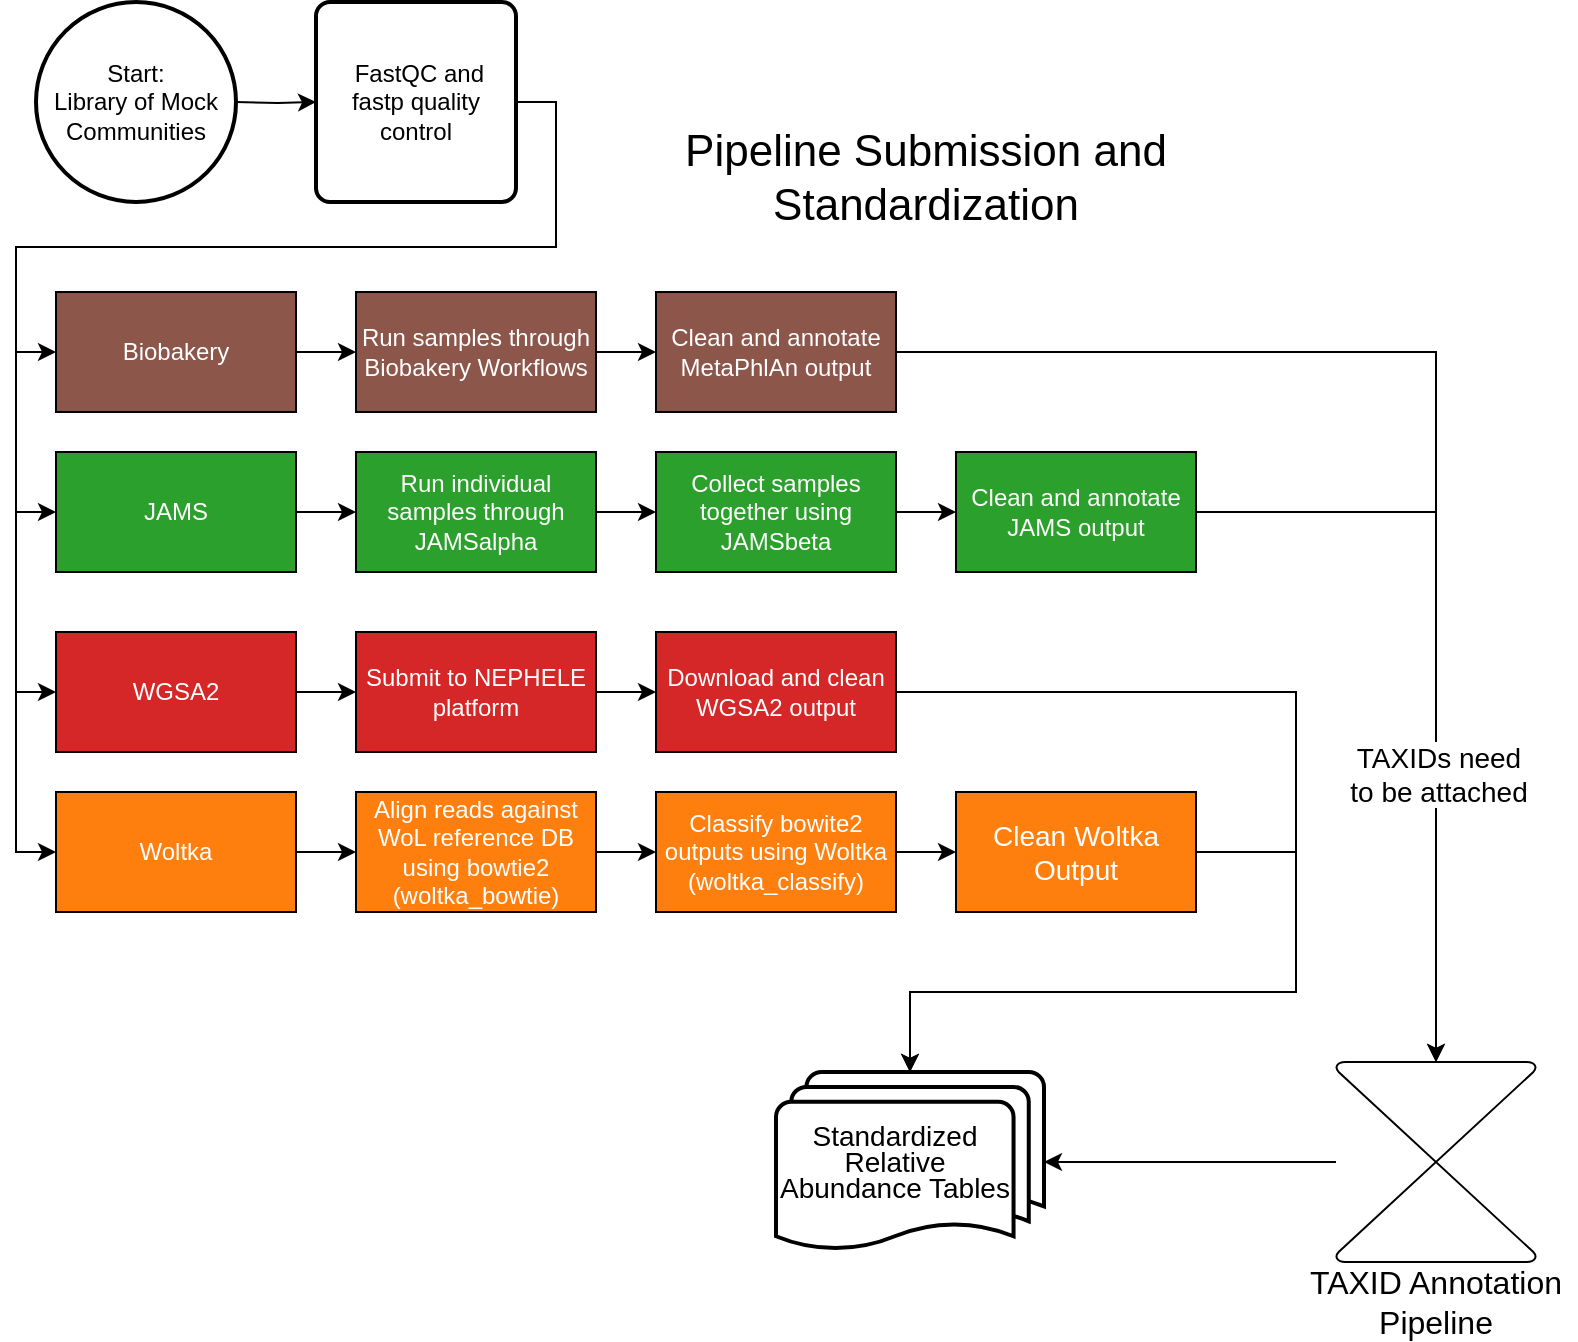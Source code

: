 <mxfile version="20.8.23" type="device" pages="2"><diagram name="Page-1" id="rhg5Hdp7QcY9QAdd4d6P"><mxGraphModel dx="1045" dy="569" grid="1" gridSize="10" guides="1" tooltips="1" connect="1" arrows="1" fold="1" page="1" pageScale="1" pageWidth="850" pageHeight="1100" background="none" math="0" shadow="0"><root><mxCell id="0"/><mxCell id="1" parent="0"/><mxCell id="zeYX0ZnjLrBASg3mVUzb-3" style="edgeStyle=orthogonalEdgeStyle;rounded=0;orthogonalLoop=1;jettySize=auto;html=1;exitX=1;exitY=0.5;exitDx=0;exitDy=0;exitPerimeter=0;entryX=0;entryY=0.5;entryDx=0;entryDy=0;" parent="1" target="zeYX0ZnjLrBASg3mVUzb-2" edge="1"><mxGeometry relative="1" as="geometry"><mxPoint x="130" y="65" as="sourcePoint"/></mxGeometry></mxCell><mxCell id="zeYX0ZnjLrBASg3mVUzb-91" style="edgeStyle=orthogonalEdgeStyle;rounded=0;orthogonalLoop=1;jettySize=auto;html=1;exitX=1;exitY=0.5;exitDx=0;exitDy=0;entryX=0;entryY=0.5;entryDx=0;entryDy=0;fontSize=22;" parent="1" source="zeYX0ZnjLrBASg3mVUzb-2" target="zeYX0ZnjLrBASg3mVUzb-8" edge="1"><mxGeometry relative="1" as="geometry"/></mxCell><mxCell id="zeYX0ZnjLrBASg3mVUzb-2" value="&amp;nbsp;FastQC and &lt;br&gt;fastp quality control" style="rounded=1;whiteSpace=wrap;html=1;absoluteArcSize=1;arcSize=14;strokeWidth=2;" parent="1" vertex="1"><mxGeometry x="170" y="15" width="100" height="100" as="geometry"/></mxCell><mxCell id="zeYX0ZnjLrBASg3mVUzb-22" style="edgeStyle=orthogonalEdgeStyle;rounded=0;orthogonalLoop=1;jettySize=auto;html=1;exitX=1;exitY=0.5;exitDx=0;exitDy=0;entryX=0;entryY=0.5;entryDx=0;entryDy=0;" parent="1" source="zeYX0ZnjLrBASg3mVUzb-8" target="zeYX0ZnjLrBASg3mVUzb-21" edge="1"><mxGeometry relative="1" as="geometry"/></mxCell><mxCell id="zeYX0ZnjLrBASg3mVUzb-8" value="&lt;font color=&quot;#ffffff&quot;&gt;Biobakery&lt;/font&gt;" style="rounded=0;whiteSpace=wrap;html=1;fillColor=#8c564b;" parent="1" vertex="1"><mxGeometry x="40" y="160" width="120" height="60" as="geometry"/></mxCell><mxCell id="zeYX0ZnjLrBASg3mVUzb-73" style="edgeStyle=orthogonalEdgeStyle;rounded=0;orthogonalLoop=1;jettySize=auto;html=1;exitX=1;exitY=0.5;exitDx=0;exitDy=0;entryX=0;entryY=0.5;entryDx=0;entryDy=0;fontSize=8;" parent="1" source="zeYX0ZnjLrBASg3mVUzb-9" target="zeYX0ZnjLrBASg3mVUzb-23" edge="1"><mxGeometry relative="1" as="geometry"/></mxCell><mxCell id="zeYX0ZnjLrBASg3mVUzb-9" value="&lt;font color=&quot;#ffffff&quot;&gt;JAMS&lt;/font&gt;" style="rounded=0;whiteSpace=wrap;html=1;labelBackgroundColor=none;fillColor=#2CA02C;" parent="1" vertex="1"><mxGeometry x="40" y="240" width="120" height="60" as="geometry"/></mxCell><mxCell id="zeYX0ZnjLrBASg3mVUzb-27" style="edgeStyle=orthogonalEdgeStyle;rounded=0;orthogonalLoop=1;jettySize=auto;html=1;exitX=1;exitY=0.5;exitDx=0;exitDy=0;entryX=0;entryY=0.5;entryDx=0;entryDy=0;" parent="1" source="zeYX0ZnjLrBASg3mVUzb-11" edge="1"><mxGeometry relative="1" as="geometry"><mxPoint x="190" y="360" as="targetPoint"/></mxGeometry></mxCell><mxCell id="zeYX0ZnjLrBASg3mVUzb-11" value="WGSA2" style="rounded=0;whiteSpace=wrap;html=1;labelBackgroundColor=none;fillColor=#d62728;fontColor=#FFFFFF;" parent="1" vertex="1"><mxGeometry x="40" y="330" width="120" height="60" as="geometry"/></mxCell><mxCell id="zeYX0ZnjLrBASg3mVUzb-66" style="edgeStyle=orthogonalEdgeStyle;rounded=0;orthogonalLoop=1;jettySize=auto;html=1;exitX=1;exitY=0.5;exitDx=0;exitDy=0;entryX=0;entryY=0.5;entryDx=0;entryDy=0;fontSize=16;" parent="1" source="zeYX0ZnjLrBASg3mVUzb-12" target="zeYX0ZnjLrBASg3mVUzb-28" edge="1"><mxGeometry relative="1" as="geometry"/></mxCell><mxCell id="zeYX0ZnjLrBASg3mVUzb-12" value="Woltka" style="rounded=0;whiteSpace=wrap;html=1;fillColor=#ff7f0e;fontColor=#FFFFFF;" parent="1" vertex="1"><mxGeometry x="40" y="410" width="120" height="60" as="geometry"/></mxCell><mxCell id="zeYX0ZnjLrBASg3mVUzb-60" style="edgeStyle=orthogonalEdgeStyle;rounded=0;orthogonalLoop=1;jettySize=auto;html=1;exitX=1;exitY=0.5;exitDx=0;exitDy=0;entryX=0;entryY=0.5;entryDx=0;entryDy=0;fontSize=16;" parent="1" source="zeYX0ZnjLrBASg3mVUzb-21" target="zeYX0ZnjLrBASg3mVUzb-59" edge="1"><mxGeometry relative="1" as="geometry"/></mxCell><mxCell id="zeYX0ZnjLrBASg3mVUzb-21" value="&lt;font color=&quot;#ffffff&quot;&gt;Run samples through Biobakery Workflows&lt;/font&gt;" style="rounded=0;whiteSpace=wrap;html=1;fillColor=#8c564b;" parent="1" vertex="1"><mxGeometry x="190" y="160" width="120" height="60" as="geometry"/></mxCell><mxCell id="zeYX0ZnjLrBASg3mVUzb-74" style="edgeStyle=orthogonalEdgeStyle;rounded=0;orthogonalLoop=1;jettySize=auto;html=1;exitX=1;exitY=0.5;exitDx=0;exitDy=0;entryX=0;entryY=0.5;entryDx=0;entryDy=0;fontSize=8;" parent="1" source="zeYX0ZnjLrBASg3mVUzb-23" target="zeYX0ZnjLrBASg3mVUzb-43" edge="1"><mxGeometry relative="1" as="geometry"/></mxCell><mxCell id="zeYX0ZnjLrBASg3mVUzb-23" value="&lt;font color=&quot;#ffffff&quot;&gt;Run individual samples through JAMSalpha&lt;/font&gt;" style="rounded=0;whiteSpace=wrap;html=1;fillColor=#2CA02C;" parent="1" vertex="1"><mxGeometry x="190" y="240" width="120" height="60" as="geometry"/></mxCell><mxCell id="zeYX0ZnjLrBASg3mVUzb-67" style="edgeStyle=orthogonalEdgeStyle;rounded=0;orthogonalLoop=1;jettySize=auto;html=1;exitX=1;exitY=0.5;exitDx=0;exitDy=0;entryX=0;entryY=0.5;entryDx=0;entryDy=0;fontSize=16;" parent="1" source="zeYX0ZnjLrBASg3mVUzb-28" target="zeYX0ZnjLrBASg3mVUzb-29" edge="1"><mxGeometry relative="1" as="geometry"/></mxCell><mxCell id="zeYX0ZnjLrBASg3mVUzb-28" value="Align reads against WoL reference DB using bowtie2 (woltka_bowtie)" style="rounded=0;whiteSpace=wrap;html=1;fillColor=#ff7f0e;fontColor=#FFFFFF;" parent="1" vertex="1"><mxGeometry x="190" y="410" width="120" height="60" as="geometry"/></mxCell><mxCell id="zeYX0ZnjLrBASg3mVUzb-68" style="edgeStyle=orthogonalEdgeStyle;rounded=0;orthogonalLoop=1;jettySize=auto;html=1;exitX=1;exitY=0.5;exitDx=0;exitDy=0;fontSize=16;" parent="1" source="zeYX0ZnjLrBASg3mVUzb-29" target="zeYX0ZnjLrBASg3mVUzb-32" edge="1"><mxGeometry relative="1" as="geometry"/></mxCell><mxCell id="zeYX0ZnjLrBASg3mVUzb-29" value="Classify bowite2 outputs using Woltka (woltka_classify)" style="rounded=0;whiteSpace=wrap;html=1;fillColor=#ff7f0e;fontColor=#FFFFFF;" parent="1" vertex="1"><mxGeometry x="340" y="410" width="120" height="60" as="geometry"/></mxCell><mxCell id="8lfUh2ETlDePYCCDO52h-2" style="edgeStyle=orthogonalEdgeStyle;rounded=0;orthogonalLoop=1;jettySize=auto;html=1;exitX=1;exitY=0.5;exitDx=0;exitDy=0;entryX=0.5;entryY=0;entryDx=0;entryDy=0;entryPerimeter=0;fontFamily=Courier New;fontSize=10;" parent="1" source="zeYX0ZnjLrBASg3mVUzb-32" target="zeYX0ZnjLrBASg3mVUzb-98" edge="1"><mxGeometry relative="1" as="geometry"><Array as="points"><mxPoint x="660" y="440"/><mxPoint x="660" y="510"/><mxPoint x="467" y="510"/></Array></mxGeometry></mxCell><mxCell id="zeYX0ZnjLrBASg3mVUzb-32" value="&lt;font style=&quot;font-size: 14px;&quot;&gt;Clean Woltka Output&lt;/font&gt;" style="rounded=0;whiteSpace=wrap;html=1;fillColor=#ff7f0e;fontColor=#FFFFFF;" parent="1" vertex="1"><mxGeometry x="490" y="410" width="120" height="60" as="geometry"/></mxCell><mxCell id="zeYX0ZnjLrBASg3mVUzb-99" style="edgeStyle=orthogonalEdgeStyle;rounded=0;orthogonalLoop=1;jettySize=auto;html=1;entryX=1;entryY=0.5;entryDx=0;entryDy=0;entryPerimeter=0;fontSize=12;" parent="1" source="zeYX0ZnjLrBASg3mVUzb-34" target="zeYX0ZnjLrBASg3mVUzb-98" edge="1"><mxGeometry relative="1" as="geometry"/></mxCell><mxCell id="zeYX0ZnjLrBASg3mVUzb-34" value="" style="verticalLabelPosition=bottom;verticalAlign=top;html=1;shape=mxgraph.flowchart.collate;" parent="1" vertex="1"><mxGeometry x="680" y="545" width="100" height="100" as="geometry"/></mxCell><mxCell id="zeYX0ZnjLrBASg3mVUzb-40" value="TAXID Annotation Pipeline" style="text;html=1;strokeColor=none;fillColor=none;align=center;verticalAlign=middle;whiteSpace=wrap;rounded=0;rotation=0;fontSize=16;" parent="1" vertex="1"><mxGeometry x="660" y="650" width="140" height="30" as="geometry"/></mxCell><mxCell id="zeYX0ZnjLrBASg3mVUzb-75" style="edgeStyle=orthogonalEdgeStyle;rounded=0;orthogonalLoop=1;jettySize=auto;html=1;exitX=1;exitY=0.5;exitDx=0;exitDy=0;entryX=0;entryY=0.5;entryDx=0;entryDy=0;fontSize=8;" parent="1" source="zeYX0ZnjLrBASg3mVUzb-43" target="zeYX0ZnjLrBASg3mVUzb-44" edge="1"><mxGeometry relative="1" as="geometry"/></mxCell><mxCell id="zeYX0ZnjLrBASg3mVUzb-43" value="&lt;font color=&quot;#ffffff&quot;&gt;Collect samples together using JAMSbeta&lt;/font&gt;" style="rounded=0;whiteSpace=wrap;html=1;fillColor=#2CA02C;" parent="1" vertex="1"><mxGeometry x="340" y="240" width="120" height="60" as="geometry"/></mxCell><mxCell id="zeYX0ZnjLrBASg3mVUzb-88" style="edgeStyle=orthogonalEdgeStyle;rounded=0;orthogonalLoop=1;jettySize=auto;html=1;exitX=1;exitY=0.5;exitDx=0;exitDy=0;entryX=0.5;entryY=0;entryDx=0;entryDy=0;entryPerimeter=0;fontSize=22;" parent="1" source="zeYX0ZnjLrBASg3mVUzb-44" target="zeYX0ZnjLrBASg3mVUzb-34" edge="1"><mxGeometry relative="1" as="geometry"/></mxCell><mxCell id="zeYX0ZnjLrBASg3mVUzb-44" value="Clean and annotate JAMS output" style="rounded=0;whiteSpace=wrap;html=1;fillColor=#2CA02C;fontColor=#FFFFFF;" parent="1" vertex="1"><mxGeometry x="490" y="240" width="120" height="60" as="geometry"/></mxCell><mxCell id="zeYX0ZnjLrBASg3mVUzb-58" style="edgeStyle=orthogonalEdgeStyle;rounded=0;orthogonalLoop=1;jettySize=auto;html=1;exitX=1;exitY=0.5;exitDx=0;exitDy=0;entryX=0;entryY=0.5;entryDx=0;entryDy=0;fontSize=16;" parent="1" source="zeYX0ZnjLrBASg3mVUzb-56" target="zeYX0ZnjLrBASg3mVUzb-57" edge="1"><mxGeometry relative="1" as="geometry"/></mxCell><mxCell id="zeYX0ZnjLrBASg3mVUzb-56" value="Submit to NEPHELE platform" style="rounded=0;whiteSpace=wrap;html=1;labelBackgroundColor=none;fillColor=#d62728;fontColor=#FFFFFF;" parent="1" vertex="1"><mxGeometry x="190" y="330" width="120" height="60" as="geometry"/></mxCell><mxCell id="8lfUh2ETlDePYCCDO52h-1" style="edgeStyle=orthogonalEdgeStyle;rounded=0;orthogonalLoop=1;jettySize=auto;html=1;exitX=1;exitY=0.5;exitDx=0;exitDy=0;entryX=0.5;entryY=0;entryDx=0;entryDy=0;entryPerimeter=0;fontFamily=Courier New;fontSize=10;" parent="1" source="zeYX0ZnjLrBASg3mVUzb-57" target="zeYX0ZnjLrBASg3mVUzb-98" edge="1"><mxGeometry relative="1" as="geometry"><Array as="points"><mxPoint x="660" y="360"/><mxPoint x="660" y="510"/><mxPoint x="467" y="510"/></Array></mxGeometry></mxCell><mxCell id="zeYX0ZnjLrBASg3mVUzb-57" value="Download and clean WGSA2 output" style="rounded=0;whiteSpace=wrap;html=1;labelBackgroundColor=none;fillColor=#d62728;fontColor=#FFFFFF;" parent="1" vertex="1"><mxGeometry x="340" y="330" width="120" height="60" as="geometry"/></mxCell><mxCell id="zeYX0ZnjLrBASg3mVUzb-89" style="edgeStyle=orthogonalEdgeStyle;rounded=0;orthogonalLoop=1;jettySize=auto;html=1;exitX=1;exitY=0.5;exitDx=0;exitDy=0;entryX=0.5;entryY=0;entryDx=0;entryDy=0;entryPerimeter=0;fontSize=22;" parent="1" source="zeYX0ZnjLrBASg3mVUzb-59" target="zeYX0ZnjLrBASg3mVUzb-34" edge="1"><mxGeometry relative="1" as="geometry"/></mxCell><mxCell id="aVs3qz32_h0Fx7GUNiRG-1" value="&lt;font color=&quot;#000000&quot;&gt;TAXIDs need&lt;br&gt;to be attached&lt;/font&gt;" style="edgeLabel;html=1;align=center;verticalAlign=middle;resizable=0;points=[];fontSize=14;fontColor=#FFFFFF;" vertex="1" connectable="0" parent="zeYX0ZnjLrBASg3mVUzb-89"><mxGeometry x="0.539" y="1" relative="1" as="geometry"><mxPoint as="offset"/></mxGeometry></mxCell><mxCell id="zeYX0ZnjLrBASg3mVUzb-59" value="&lt;font color=&quot;#ffffff&quot;&gt;Clean and annotate MetaPhlAn output&lt;/font&gt;" style="rounded=0;whiteSpace=wrap;html=1;fillColor=#8c564b;" parent="1" vertex="1"><mxGeometry x="340" y="160" width="120" height="60" as="geometry"/></mxCell><mxCell id="zeYX0ZnjLrBASg3mVUzb-78" value="&lt;font style=&quot;font-size: 22px;&quot;&gt;Pipeline Submission and Standardization&lt;/font&gt;" style="text;html=1;strokeColor=none;fillColor=none;align=center;verticalAlign=middle;whiteSpace=wrap;rounded=0;rotation=0;fontSize=16;" parent="1" vertex="1"><mxGeometry x="290" y="90" width="370" height="25" as="geometry"/></mxCell><mxCell id="zeYX0ZnjLrBASg3mVUzb-94" style="edgeStyle=orthogonalEdgeStyle;rounded=0;orthogonalLoop=1;jettySize=auto;html=1;entryX=0;entryY=0.5;entryDx=0;entryDy=0;fontSize=22;" parent="1" target="zeYX0ZnjLrBASg3mVUzb-12" edge="1"><mxGeometry relative="1" as="geometry"><mxPoint x="20" y="140" as="sourcePoint"/><mxPoint x="20" y="365" as="targetPoint"/><Array as="points"><mxPoint x="20" y="440"/></Array></mxGeometry></mxCell><mxCell id="zeYX0ZnjLrBASg3mVUzb-95" style="edgeStyle=orthogonalEdgeStyle;rounded=0;orthogonalLoop=1;jettySize=auto;html=1;entryX=0;entryY=0.5;entryDx=0;entryDy=0;fontSize=22;" parent="1" target="zeYX0ZnjLrBASg3mVUzb-9" edge="1"><mxGeometry relative="1" as="geometry"><mxPoint x="20" y="270" as="sourcePoint"/><mxPoint x="50" y="450" as="targetPoint"/><Array as="points"><mxPoint x="30" y="270"/><mxPoint x="30" y="270"/></Array></mxGeometry></mxCell><mxCell id="zeYX0ZnjLrBASg3mVUzb-96" style="edgeStyle=orthogonalEdgeStyle;rounded=0;orthogonalLoop=1;jettySize=auto;html=1;entryX=0;entryY=0.5;entryDx=0;entryDy=0;fontSize=22;" parent="1" target="zeYX0ZnjLrBASg3mVUzb-11" edge="1"><mxGeometry relative="1" as="geometry"><mxPoint x="20" y="360" as="sourcePoint"/><mxPoint x="50" y="280" as="targetPoint"/><Array as="points"><mxPoint x="40" y="360"/></Array></mxGeometry></mxCell><mxCell id="zeYX0ZnjLrBASg3mVUzb-98" value="&lt;p style=&quot;line-height: 100%;&quot;&gt;&lt;font style=&quot;font-size: 14px;&quot;&gt;Standardized Relative Abundance Tables&lt;/font&gt;&lt;/p&gt;" style="strokeWidth=2;html=1;shape=mxgraph.flowchart.multi-document;whiteSpace=wrap;labelBackgroundColor=none;fontSize=12;fillColor=#FFFFFF;align=center;spacingRight=15;" parent="1" vertex="1"><mxGeometry x="400" y="550" width="134" height="90" as="geometry"/></mxCell><mxCell id="zeYX0ZnjLrBASg3mVUzb-102" value="Start: &lt;br&gt;Library of Mock Communities" style="strokeWidth=2;html=1;shape=mxgraph.flowchart.start_2;whiteSpace=wrap;labelBackgroundColor=none;fontSize=12;fillColor=#FFFFFF;" parent="1" vertex="1"><mxGeometry x="30" y="15" width="100" height="100" as="geometry"/></mxCell></root></mxGraphModel></diagram><diagram id="PlDrKXqkmbrqpyTycyB1" name="Page-2"><mxGraphModel dx="1286" dy="697" grid="1" gridSize="10" guides="1" tooltips="1" connect="1" arrows="1" fold="1" page="1" pageScale="1" pageWidth="850" pageHeight="1100" math="0" shadow="0"><root><mxCell id="0"/><mxCell id="1" parent="0"/><mxCell id="q30Oc57bFuBlL6Pv8bqe-5" style="edgeStyle=orthogonalEdgeStyle;rounded=0;orthogonalLoop=1;jettySize=auto;html=1;exitX=1;exitY=0.5;exitDx=0;exitDy=0;exitPerimeter=0;entryX=0.5;entryY=0;entryDx=0;entryDy=0;entryPerimeter=0;fontSize=12;" parent="1" source="q30Oc57bFuBlL6Pv8bqe-1" target="q30Oc57bFuBlL6Pv8bqe-3" edge="1"><mxGeometry relative="1" as="geometry"><Array as="points"><mxPoint x="174" y="60"/><mxPoint x="202" y="60"/><mxPoint x="202" y="80"/><mxPoint x="293" y="80"/></Array></mxGeometry></mxCell><mxCell id="q30Oc57bFuBlL6Pv8bqe-1" value="&lt;p style=&quot;line-height: 100%; font-size: 12px;&quot;&gt;&lt;font style=&quot;font-size: 12px;&quot;&gt;Standardized Relative Abundance Tables&lt;/font&gt;&lt;/p&gt;" style="strokeWidth=2;html=1;shape=mxgraph.flowchart.multi-document;whiteSpace=wrap;labelBackgroundColor=none;fontSize=12;fillColor=#FFFFFF;align=center;spacingRight=15;" parent="1" vertex="1"><mxGeometry x="40" y="40" width="134" height="90" as="geometry"/></mxCell><mxCell id="q30Oc57bFuBlL6Pv8bqe-4" style="edgeStyle=orthogonalEdgeStyle;rounded=0;orthogonalLoop=1;jettySize=auto;html=1;exitX=1;exitY=0.5;exitDx=0;exitDy=0;exitPerimeter=0;entryX=0.5;entryY=0;entryDx=0;entryDy=0;entryPerimeter=0;fontSize=12;" parent="1" source="q30Oc57bFuBlL6Pv8bqe-2" target="q30Oc57bFuBlL6Pv8bqe-3" edge="1"><mxGeometry relative="1" as="geometry"/></mxCell><mxCell id="q30Oc57bFuBlL6Pv8bqe-2" value="&lt;p style=&quot;line-height: 100%; font-size: 12px;&quot;&gt;&lt;font style=&quot;font-size: 12px;&quot;&gt;Standardized Expected Relative Abundance Tables&lt;/font&gt;&lt;/p&gt;" style="strokeWidth=2;html=1;shape=mxgraph.flowchart.multi-document;whiteSpace=wrap;labelBackgroundColor=none;fontSize=12;fillColor=#FFFFFF;align=center;spacingRight=15;" parent="1" vertex="1"><mxGeometry x="40" y="140" width="134" height="90" as="geometry"/></mxCell><mxCell id="q30Oc57bFuBlL6Pv8bqe-8" style="edgeStyle=orthogonalEdgeStyle;rounded=0;orthogonalLoop=1;jettySize=auto;html=1;exitX=0.5;exitY=1;exitDx=0;exitDy=0;exitPerimeter=0;entryX=0.5;entryY=0;entryDx=0;entryDy=0;fontSize=18;" parent="1" source="q30Oc57bFuBlL6Pv8bqe-3" target="q30Oc57bFuBlL6Pv8bqe-6" edge="1"><mxGeometry relative="1" as="geometry"/></mxCell><mxCell id="q30Oc57bFuBlL6Pv8bqe-3" value="&lt;font style=&quot;font-size: 10px;&quot;&gt;Outer join between observed &lt;br&gt;and expected on TAXID&lt;/font&gt;" style="strokeWidth=2;html=1;shape=mxgraph.flowchart.merge_or_storage;whiteSpace=wrap;labelBackgroundColor=none;fontSize=12;fillColor=#FFFFFF;rotation=0;horizontal=1;verticalAlign=top;spacingTop=-5;spacingRight=10;spacingLeft=10;" parent="1" vertex="1"><mxGeometry x="230" y="100" width="126.67" height="100" as="geometry"/></mxCell><mxCell id="q30Oc57bFuBlL6Pv8bqe-16" style="edgeStyle=orthogonalEdgeStyle;rounded=0;orthogonalLoop=1;jettySize=auto;html=1;exitX=1;exitY=0.5;exitDx=0;exitDy=0;entryX=0;entryY=0.5;entryDx=0;entryDy=0;fontSize=12;" parent="1" source="q30Oc57bFuBlL6Pv8bqe-6" target="q30Oc57bFuBlL6Pv8bqe-9" edge="1"><mxGeometry relative="1" as="geometry"/></mxCell><mxCell id="Mu_rCGZ1-Mv3LzXtUk-P-1" style="edgeStyle=orthogonalEdgeStyle;rounded=0;orthogonalLoop=1;jettySize=auto;html=1;exitX=1;exitY=0.5;exitDx=0;exitDy=0;entryX=0;entryY=0.5;entryDx=0;entryDy=0;fontSize=12;" parent="1" source="q30Oc57bFuBlL6Pv8bqe-6" target="q30Oc57bFuBlL6Pv8bqe-11" edge="1"><mxGeometry relative="1" as="geometry"/></mxCell><mxCell id="q30Oc57bFuBlL6Pv8bqe-6" value="&lt;font style=&quot;font-size: 12px;&quot;&gt;Filter below 0.01% RA&lt;/font&gt;" style="rounded=0;whiteSpace=wrap;html=1;labelBackgroundColor=none;fontSize=18;fillColor=#FFFFFF;" parent="1" vertex="1"><mxGeometry x="233.34" y="220" width="120" height="60" as="geometry"/></mxCell><mxCell id="q30Oc57bFuBlL6Pv8bqe-15" style="edgeStyle=orthogonalEdgeStyle;rounded=0;orthogonalLoop=1;jettySize=auto;html=1;exitX=1;exitY=0.5;exitDx=0;exitDy=0;entryX=0;entryY=0.5;entryDx=0;entryDy=0;fontSize=12;" parent="1" source="q30Oc57bFuBlL6Pv8bqe-9" target="q30Oc57bFuBlL6Pv8bqe-12" edge="1"><mxGeometry relative="1" as="geometry"/></mxCell><mxCell id="q30Oc57bFuBlL6Pv8bqe-9" value="Replace 0s, perform CLR transformation" style="rounded=0;whiteSpace=wrap;html=1;labelBackgroundColor=none;fontSize=12;fillColor=#FFFFFF;" parent="1" vertex="1"><mxGeometry x="400" y="220" width="120" height="60" as="geometry"/></mxCell><mxCell id="Mu_rCGZ1-Mv3LzXtUk-P-5" style="edgeStyle=orthogonalEdgeStyle;rounded=0;orthogonalLoop=1;jettySize=auto;html=1;exitX=1;exitY=0.5;exitDx=0;exitDy=0;fontSize=12;" parent="1" source="q30Oc57bFuBlL6Pv8bqe-11" edge="1"><mxGeometry relative="1" as="geometry"><mxPoint x="560" y="160" as="targetPoint"/></mxGeometry></mxCell><mxCell id="q30Oc57bFuBlL6Pv8bqe-11" value="Calculate non-CLR statistics (sensitivity, FPRA)" style="rounded=0;whiteSpace=wrap;html=1;labelBackgroundColor=none;fontSize=12;fillColor=#FFFFFF;" parent="1" vertex="1"><mxGeometry x="400" y="130" width="120" height="60" as="geometry"/></mxCell><mxCell id="Mu_rCGZ1-Mv3LzXtUk-P-6" style="edgeStyle=orthogonalEdgeStyle;rounded=0;orthogonalLoop=1;jettySize=auto;html=1;exitX=0.5;exitY=0;exitDx=0;exitDy=0;entryX=0.5;entryY=1;entryDx=0;entryDy=0;entryPerimeter=0;fontSize=12;" parent="1" source="q30Oc57bFuBlL6Pv8bqe-12" target="Mu_rCGZ1-Mv3LzXtUk-P-4" edge="1"><mxGeometry relative="1" as="geometry"/></mxCell><mxCell id="q30Oc57bFuBlL6Pv8bqe-12" value="Calculate Aitchison Distance" style="rounded=0;whiteSpace=wrap;html=1;labelBackgroundColor=none;fontSize=12;fillColor=#FFFFFF;" parent="1" vertex="1"><mxGeometry x="560" y="220" width="120" height="60" as="geometry"/></mxCell><mxCell id="Mu_rCGZ1-Mv3LzXtUk-P-4" value="Collect stats and analyze" style="strokeWidth=2;html=1;shape=mxgraph.flowchart.start_1;whiteSpace=wrap;labelBackgroundColor=none;fontSize=12;fillColor=#FFFFFF;" parent="1" vertex="1"><mxGeometry x="562.22" y="120" width="117.78" height="80" as="geometry"/></mxCell></root></mxGraphModel></diagram></mxfile>